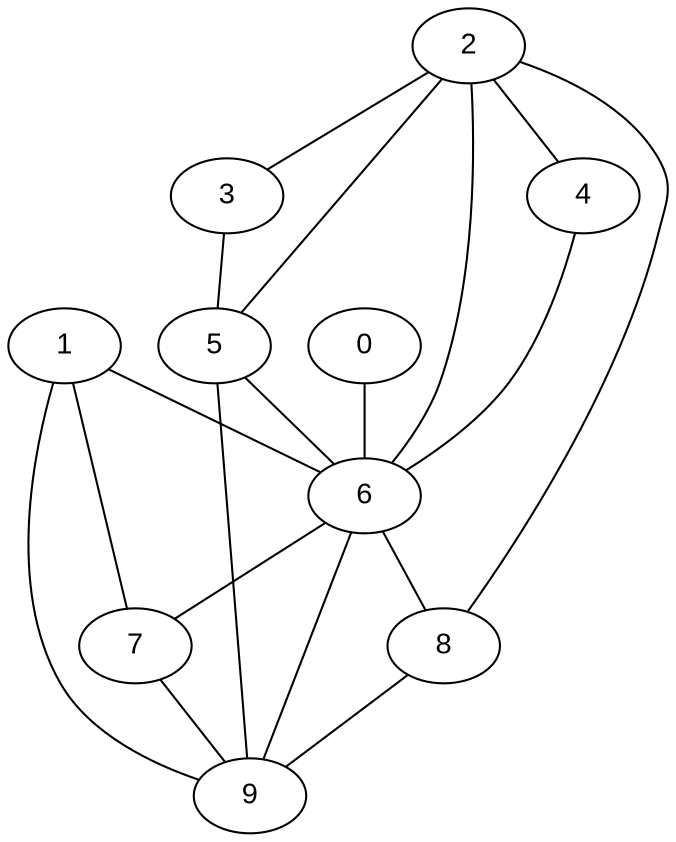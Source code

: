 graph InitialGraph {
  node [style=filled, fillcolor=white, fontname="Arial"];
  0;
  1;
  2;
  3;
  4;
  5;
  6;
  7;
  8;
  9;
  0 -- 6;
  1 -- 6;
  1 -- 7;
  1 -- 9;
  2 -- 3;
  2 -- 4;
  2 -- 5;
  2 -- 6;
  2 -- 8;
  3 -- 5;
  4 -- 6;
  5 -- 6;
  5 -- 9;
  6 -- 7;
  6 -- 8;
  6 -- 9;
  7 -- 9;
  8 -- 9;
}
